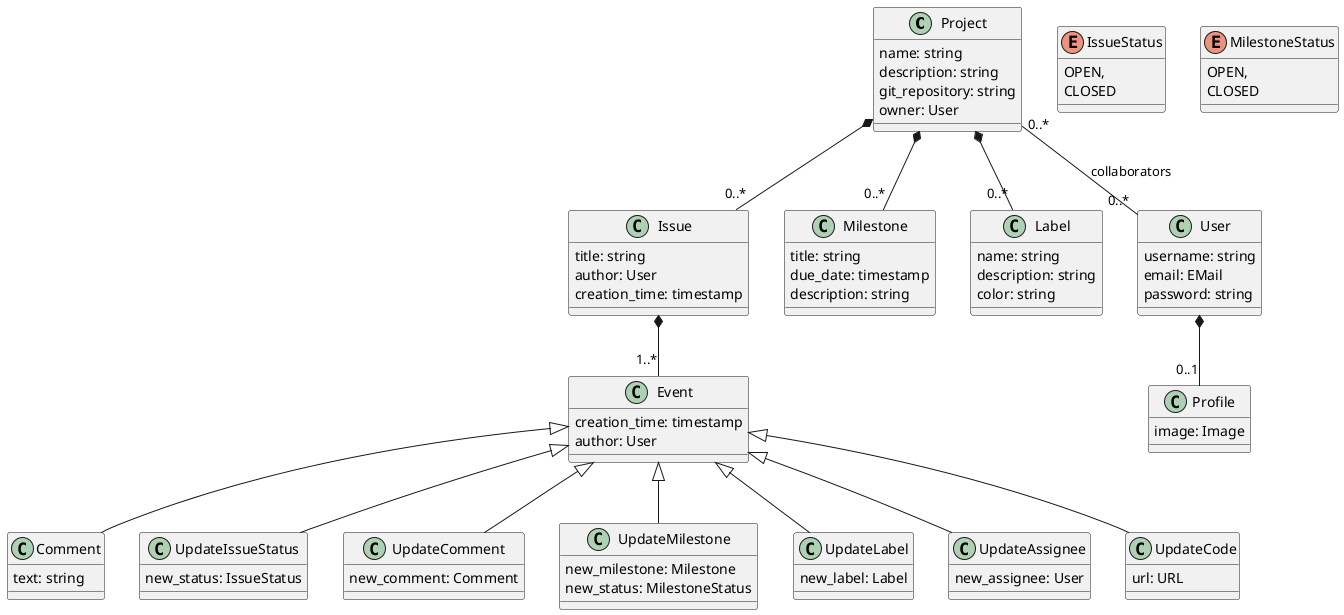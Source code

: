 @startuml

class Project {
    name: string
    description: string
    git_repository: string
    owner: User
}

class Issue {
    title: string
    author: User
    creation_time: timestamp
}

Project *-- "0..*" Issue

class Milestone {
    title: string
    due_date: timestamp
    description: string
}

Project *--"0..*" Milestone

class Label {
    name: string
    description: string
    color: string
}

Project *--"0..*" Label

class User {
    username: string
    email: EMail
    password: string
}

Project "0..*"--"0..*" User: collaborators

class Profile {
    image: Image
}

User *--"0..1" Profile

class Event {
    creation_time: timestamp
    author: User
}

Issue *--"1..*" Event

class Comment {
    text: string
}

Event <|-- Comment

class UpdateIssueStatus {
    new_status: IssueStatus
}

Event <|-- UpdateIssueStatus

class UpdateComment {
    new_comment: Comment
}

Event <|-- UpdateComment

class UpdateMilestone {
    new_milestone: Milestone
    new_status: MilestoneStatus
}

Event <|-- UpdateMilestone

class UpdateLabel {
    new_label: Label
}

Event <|-- UpdateLabel

class UpdateAssignee {
    new_assignee: User
}

Event <|-- UpdateAssignee

class UpdateCode {
    url: URL
}

Event <|-- UpdateCode

enum IssueStatus {
    OPEN,
    CLOSED
}

enum MilestoneStatus {
    OPEN,
    CLOSED
}

@enduml